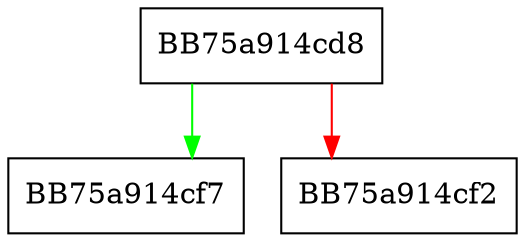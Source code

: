 digraph allocate {
  node [shape="box"];
  graph [splines=ortho];
  BB75a914cd8 -> BB75a914cf7 [color="green"];
  BB75a914cd8 -> BB75a914cf2 [color="red"];
}